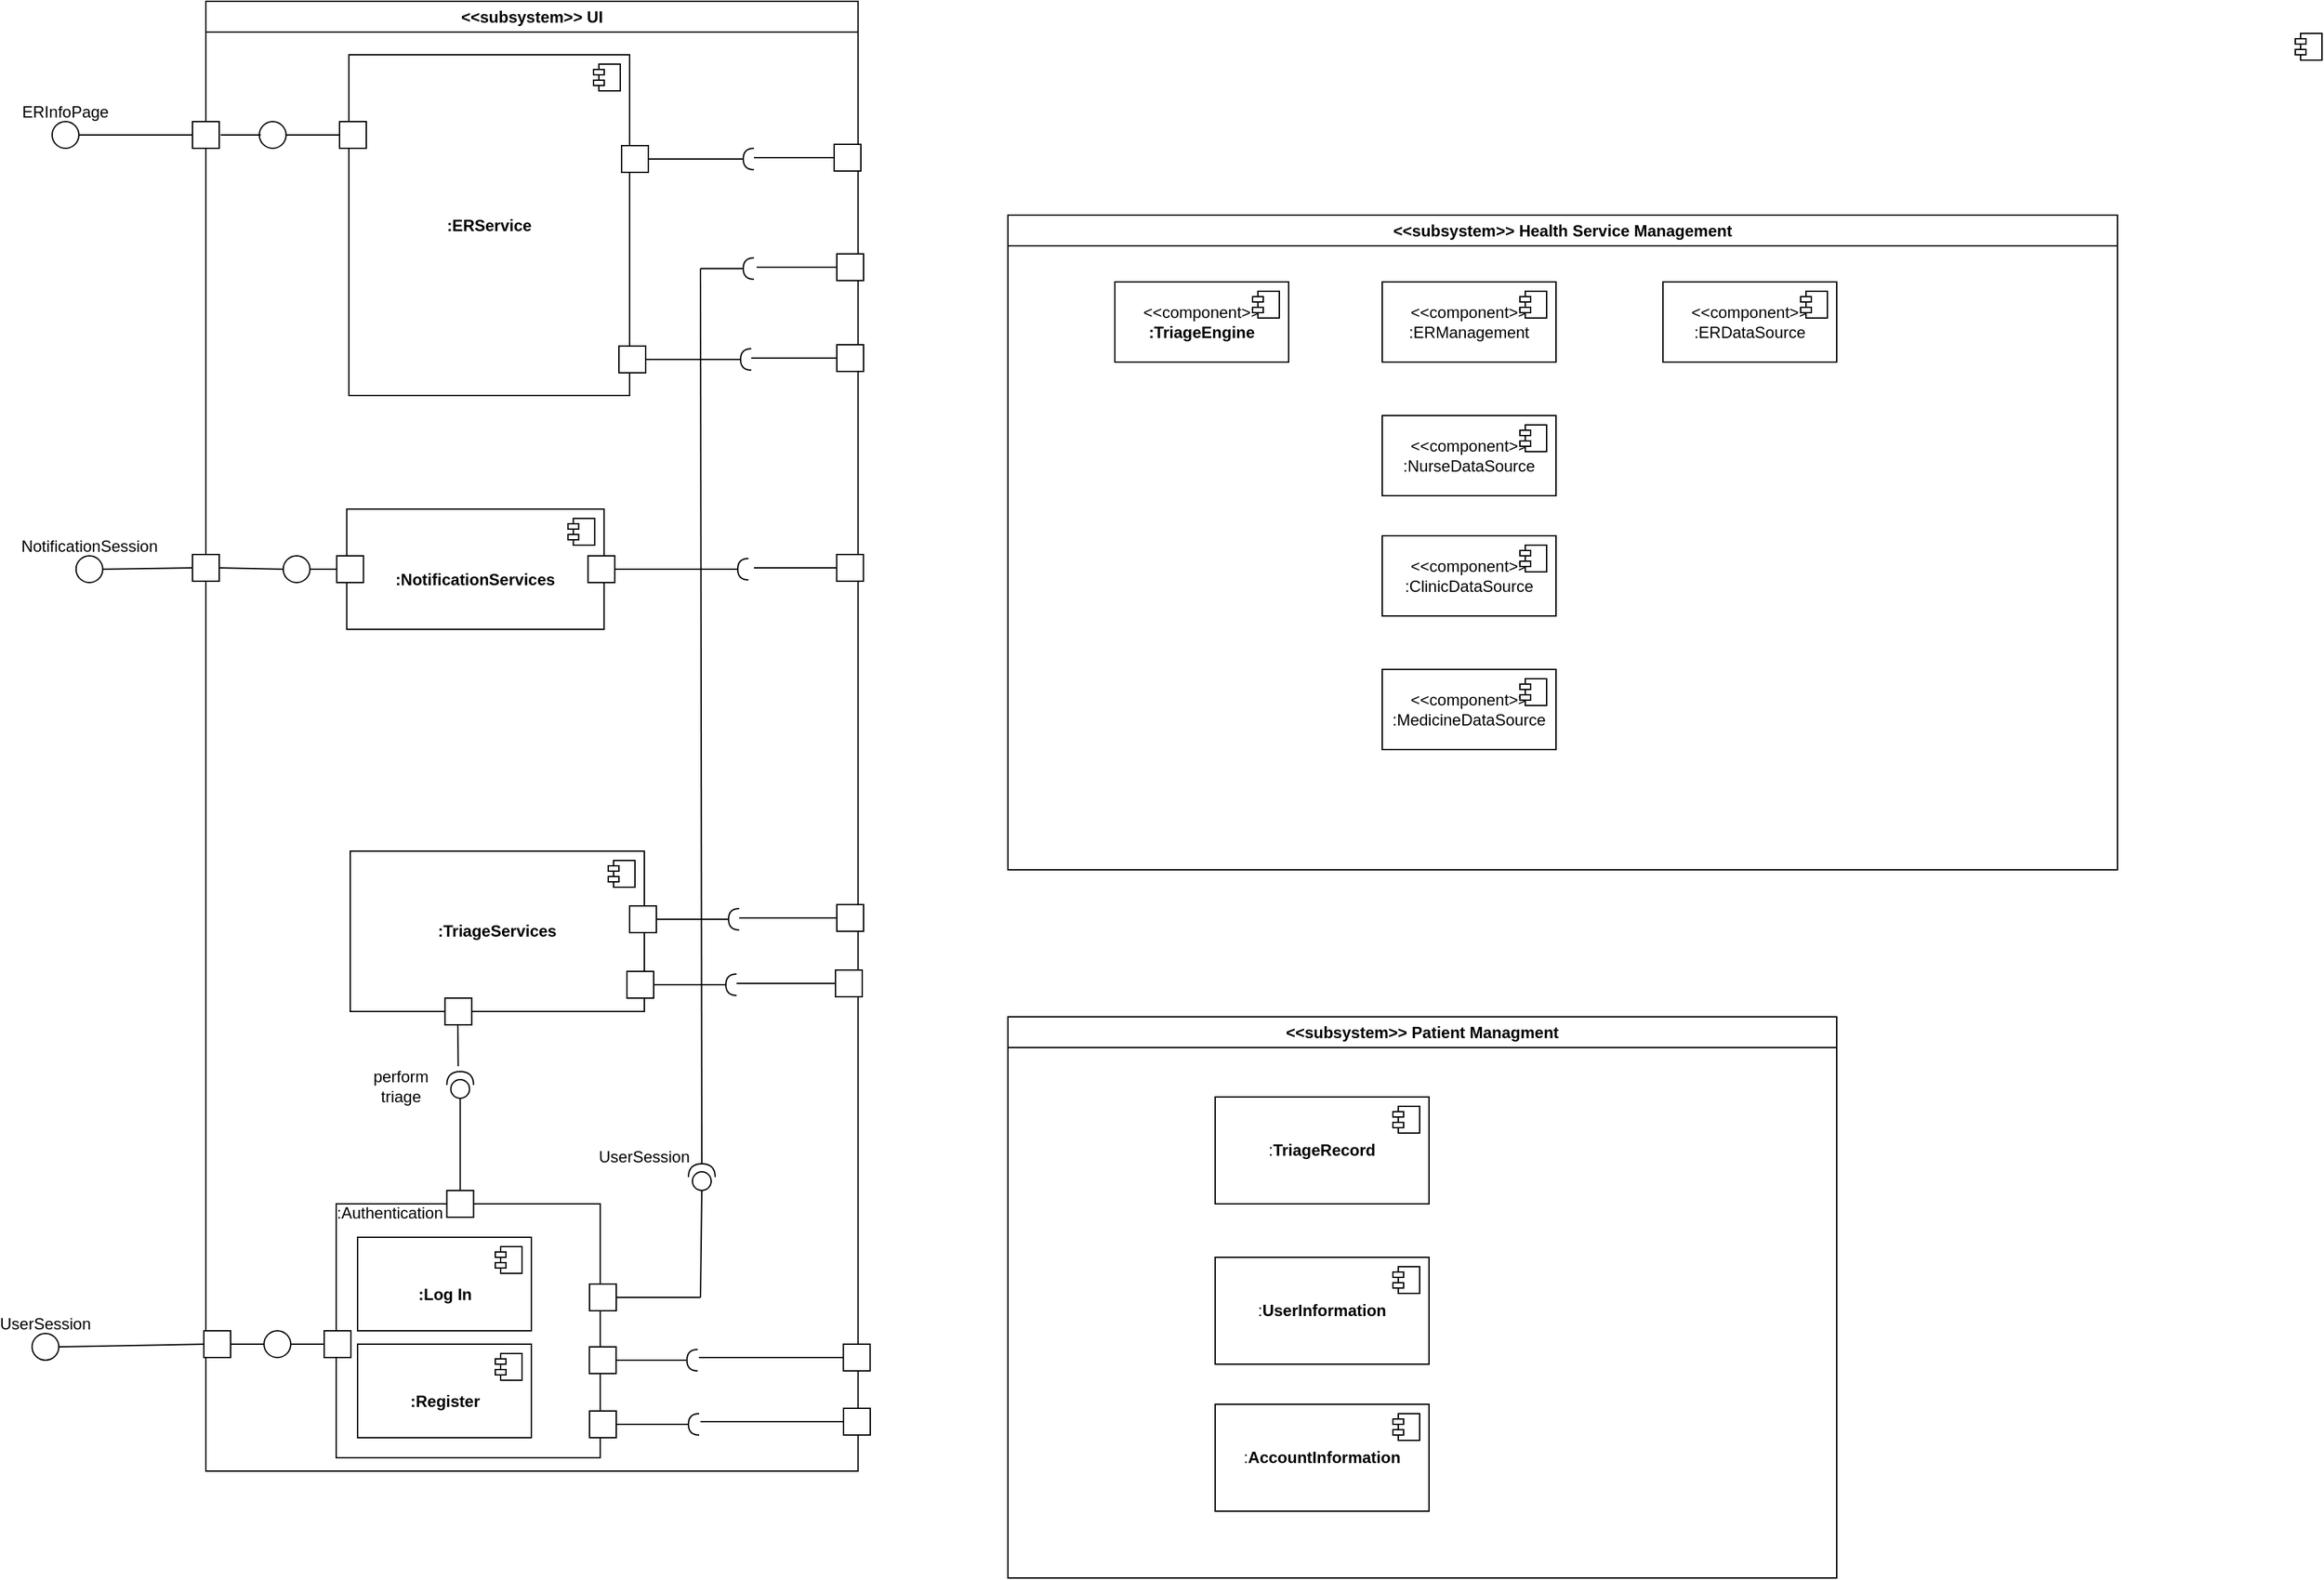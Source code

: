 <mxfile version="22.0.4" type="github">
  <diagram name="Page-1" id="Bvtf4x1M2FmmLPmgVMMP">
    <mxGraphModel dx="2165" dy="1712" grid="1" gridSize="10" guides="1" tooltips="1" connect="1" arrows="1" fold="1" page="1" pageScale="1" pageWidth="850" pageHeight="1100" math="0" shadow="0">
      <root>
        <mxCell id="0" />
        <mxCell id="1" parent="0" />
        <mxCell id="542AWMEH_CubDqkKcl6f-2" value="&amp;lt;&amp;lt;subsystem&amp;gt;&amp;gt; UI" style="swimlane;whiteSpace=wrap;html=1;" parent="1" vertex="1">
          <mxGeometry x="-330" y="-490" width="487.87" height="1100" as="geometry" />
        </mxCell>
        <mxCell id="542AWMEH_CubDqkKcl6f-84" value="&lt;b&gt;:ERService&lt;/b&gt;" style="html=1;dropTarget=0;whiteSpace=wrap;" parent="542AWMEH_CubDqkKcl6f-2" vertex="1">
          <mxGeometry x="107" y="40" width="210" height="255" as="geometry" />
        </mxCell>
        <mxCell id="542AWMEH_CubDqkKcl6f-85" value="" style="shape=module;jettyWidth=8;jettyHeight=4;" parent="542AWMEH_CubDqkKcl6f-84" vertex="1">
          <mxGeometry x="1" width="20" height="20" relative="1" as="geometry">
            <mxPoint x="-27" y="7" as="offset" />
          </mxGeometry>
        </mxCell>
        <mxCell id="542AWMEH_CubDqkKcl6f-46" value=":Authentication" style="verticalAlign=top;align=left;overflow=fill;fontSize=12;fontFamily=Helvetica;html=1;whiteSpace=wrap;" parent="542AWMEH_CubDqkKcl6f-2" vertex="1">
          <mxGeometry x="97.5" y="900" width="197.5" height="190" as="geometry" />
        </mxCell>
        <mxCell id="542AWMEH_CubDqkKcl6f-40" value="&lt;br&gt;&lt;b&gt;:Register&lt;/b&gt;" style="html=1;dropTarget=0;whiteSpace=wrap;" parent="542AWMEH_CubDqkKcl6f-2" vertex="1">
          <mxGeometry x="113.5" y="1005" width="130" height="70" as="geometry" />
        </mxCell>
        <mxCell id="542AWMEH_CubDqkKcl6f-41" value="" style="shape=module;jettyWidth=8;jettyHeight=4;" parent="542AWMEH_CubDqkKcl6f-40" vertex="1">
          <mxGeometry x="1" width="20" height="20" relative="1" as="geometry">
            <mxPoint x="-27" y="7" as="offset" />
          </mxGeometry>
        </mxCell>
        <mxCell id="542AWMEH_CubDqkKcl6f-44" value="&lt;br&gt;&lt;b&gt;:Log In&lt;/b&gt;" style="html=1;dropTarget=0;whiteSpace=wrap;" parent="542AWMEH_CubDqkKcl6f-2" vertex="1">
          <mxGeometry x="113.5" y="925" width="130" height="70" as="geometry" />
        </mxCell>
        <mxCell id="542AWMEH_CubDqkKcl6f-45" value="" style="shape=module;jettyWidth=8;jettyHeight=4;" parent="542AWMEH_CubDqkKcl6f-44" vertex="1">
          <mxGeometry x="1" width="20" height="20" relative="1" as="geometry">
            <mxPoint x="-27" y="7" as="offset" />
          </mxGeometry>
        </mxCell>
        <mxCell id="542AWMEH_CubDqkKcl6f-60" value="" style="ellipse;whiteSpace=wrap;html=1;align=center;aspect=fixed;fillColor=none;strokeColor=none;resizable=0;perimeter=centerPerimeter;rotatable=0;allowArrows=0;points=[];outlineConnect=1;" parent="542AWMEH_CubDqkKcl6f-2" vertex="1">
          <mxGeometry x="286" y="235" width="10" height="10" as="geometry" />
        </mxCell>
        <mxCell id="9iqkZBxL96Ik53JFEdWI-17" value="" style="whiteSpace=wrap;html=1;aspect=fixed;" parent="542AWMEH_CubDqkKcl6f-2" vertex="1">
          <mxGeometry x="-1.5" y="995" width="20" height="20" as="geometry" />
        </mxCell>
        <mxCell id="9iqkZBxL96Ik53JFEdWI-24" value="" style="whiteSpace=wrap;html=1;aspect=fixed;" parent="542AWMEH_CubDqkKcl6f-2" vertex="1">
          <mxGeometry x="-10" y="90" width="20" height="20" as="geometry" />
        </mxCell>
        <mxCell id="9iqkZBxL96Ik53JFEdWI-25" value="" style="ellipse;whiteSpace=wrap;html=1;aspect=fixed;" parent="542AWMEH_CubDqkKcl6f-2" vertex="1">
          <mxGeometry x="-115" y="90" width="20" height="20" as="geometry" />
        </mxCell>
        <mxCell id="9iqkZBxL96Ik53JFEdWI-26" value="ERInfoPage" style="text;html=1;strokeColor=none;fillColor=none;align=center;verticalAlign=middle;whiteSpace=wrap;rounded=0;" parent="542AWMEH_CubDqkKcl6f-2" vertex="1">
          <mxGeometry x="-135" y="68" width="60" height="30" as="geometry" />
        </mxCell>
        <mxCell id="9iqkZBxL96Ik53JFEdWI-27" value="" style="endArrow=none;html=1;rounded=0;exitX=1;exitY=0.5;exitDx=0;exitDy=0;entryX=0;entryY=0.5;entryDx=0;entryDy=0;" parent="542AWMEH_CubDqkKcl6f-2" source="9iqkZBxL96Ik53JFEdWI-25" target="9iqkZBxL96Ik53JFEdWI-24" edge="1">
          <mxGeometry width="50" height="50" relative="1" as="geometry">
            <mxPoint x="310" y="43" as="sourcePoint" />
            <mxPoint x="360" y="-7" as="targetPoint" />
          </mxGeometry>
        </mxCell>
        <mxCell id="9iqkZBxL96Ik53JFEdWI-37" value="" style="whiteSpace=wrap;html=1;aspect=fixed;" parent="542AWMEH_CubDqkKcl6f-2" vertex="1">
          <mxGeometry x="100" y="90" width="20" height="20" as="geometry" />
        </mxCell>
        <mxCell id="9iqkZBxL96Ik53JFEdWI-47" value="" style="whiteSpace=wrap;html=1;aspect=fixed;" parent="542AWMEH_CubDqkKcl6f-2" vertex="1">
          <mxGeometry x="88.5" y="995" width="20" height="20" as="geometry" />
        </mxCell>
        <mxCell id="9iqkZBxL96Ik53JFEdWI-48" value="" style="endArrow=none;html=1;rounded=0;entryX=1;entryY=0.5;entryDx=0;entryDy=0;exitX=1;exitY=0.5;exitDx=0;exitDy=0;" parent="542AWMEH_CubDqkKcl6f-2" source="9iqkZBxL96Ik53JFEdWI-17" target="9iqkZBxL96Ik53JFEdWI-49" edge="1">
          <mxGeometry width="50" height="50" relative="1" as="geometry">
            <mxPoint x="28.5" y="1005" as="sourcePoint" />
            <mxPoint x="-1.5" y="1005" as="targetPoint" />
          </mxGeometry>
        </mxCell>
        <mxCell id="9iqkZBxL96Ik53JFEdWI-49" value="" style="ellipse;whiteSpace=wrap;html=1;aspect=fixed;direction=east;" parent="542AWMEH_CubDqkKcl6f-2" vertex="1">
          <mxGeometry x="43.5" y="995" width="20" height="20" as="geometry" />
        </mxCell>
        <mxCell id="9iqkZBxL96Ik53JFEdWI-50" value="" style="endArrow=none;html=1;rounded=0;entryX=1;entryY=0.5;entryDx=0;entryDy=0;exitX=0;exitY=0.5;exitDx=0;exitDy=0;" parent="542AWMEH_CubDqkKcl6f-2" source="9iqkZBxL96Ik53JFEdWI-47" target="9iqkZBxL96Ik53JFEdWI-49" edge="1">
          <mxGeometry width="50" height="50" relative="1" as="geometry">
            <mxPoint x="238.5" y="1235" as="sourcePoint" />
            <mxPoint x="288.5" y="1185" as="targetPoint" />
          </mxGeometry>
        </mxCell>
        <mxCell id="542AWMEH_CubDqkKcl6f-82" value="&lt;b&gt;:TriageServices&lt;br&gt;&lt;/b&gt;" style="html=1;dropTarget=0;whiteSpace=wrap;" parent="542AWMEH_CubDqkKcl6f-2" vertex="1">
          <mxGeometry x="108" y="636" width="220" height="120" as="geometry" />
        </mxCell>
        <mxCell id="542AWMEH_CubDqkKcl6f-83" value="" style="shape=module;jettyWidth=8;jettyHeight=4;" parent="542AWMEH_CubDqkKcl6f-82" vertex="1">
          <mxGeometry x="1" width="20" height="20" relative="1" as="geometry">
            <mxPoint x="-27" y="7" as="offset" />
          </mxGeometry>
        </mxCell>
        <mxCell id="9iqkZBxL96Ik53JFEdWI-62" value="" style="shape=providedRequiredInterface;html=1;verticalLabelPosition=bottom;sketch=0;rotation=-90;" parent="542AWMEH_CubDqkKcl6f-2" vertex="1">
          <mxGeometry x="180.25" y="801" width="20" height="20" as="geometry" />
        </mxCell>
        <mxCell id="9iqkZBxL96Ik53JFEdWI-67" value="perform triage" style="text;html=1;strokeColor=none;fillColor=none;align=center;verticalAlign=middle;whiteSpace=wrap;rounded=0;" parent="542AWMEH_CubDqkKcl6f-2" vertex="1">
          <mxGeometry x="116" y="797" width="60" height="30" as="geometry" />
        </mxCell>
        <mxCell id="9iqkZBxL96Ik53JFEdWI-76" value="" style="whiteSpace=wrap;html=1;aspect=fixed;" parent="542AWMEH_CubDqkKcl6f-2" vertex="1">
          <mxGeometry x="178.87" y="746" width="20" height="20" as="geometry" />
        </mxCell>
        <mxCell id="9iqkZBxL96Ik53JFEdWI-110" value="" style="rounded=0;orthogonalLoop=1;jettySize=auto;html=1;endArrow=halfCircle;endFill=0;endSize=6;strokeWidth=1;sketch=0;fontSize=12;curved=1;exitX=1;exitY=0.5;exitDx=0;exitDy=0;" parent="542AWMEH_CubDqkKcl6f-2" source="9iqkZBxL96Ik53JFEdWI-111" edge="1">
          <mxGeometry relative="1" as="geometry">
            <mxPoint x="357" y="736.46" as="sourcePoint" />
            <mxPoint x="397" y="736" as="targetPoint" />
          </mxGeometry>
        </mxCell>
        <mxCell id="9iqkZBxL96Ik53JFEdWI-111" value="" style="whiteSpace=wrap;html=1;aspect=fixed;" parent="542AWMEH_CubDqkKcl6f-2" vertex="1">
          <mxGeometry x="315" y="726" width="20" height="20" as="geometry" />
        </mxCell>
        <mxCell id="9iqkZBxL96Ik53JFEdWI-112" value="" style="whiteSpace=wrap;html=1;aspect=fixed;" parent="542AWMEH_CubDqkKcl6f-2" vertex="1">
          <mxGeometry x="471" y="725" width="20" height="20" as="geometry" />
        </mxCell>
        <mxCell id="9iqkZBxL96Ik53JFEdWI-113" value="" style="endArrow=none;html=1;rounded=0;entryX=0;entryY=0.5;entryDx=0;entryDy=0;" parent="542AWMEH_CubDqkKcl6f-2" target="9iqkZBxL96Ik53JFEdWI-112" edge="1">
          <mxGeometry width="50" height="50" relative="1" as="geometry">
            <mxPoint x="397" y="735" as="sourcePoint" />
            <mxPoint x="517" y="643" as="targetPoint" />
          </mxGeometry>
        </mxCell>
        <mxCell id="9iqkZBxL96Ik53JFEdWI-114" value="" style="rounded=0;orthogonalLoop=1;jettySize=auto;html=1;endArrow=halfCircle;endFill=0;endSize=6;strokeWidth=1;sketch=0;fontSize=12;curved=1;exitX=1;exitY=0.5;exitDx=0;exitDy=0;" parent="542AWMEH_CubDqkKcl6f-2" source="9iqkZBxL96Ik53JFEdWI-115" edge="1">
          <mxGeometry relative="1" as="geometry">
            <mxPoint x="359" y="687.46" as="sourcePoint" />
            <mxPoint x="399" y="687" as="targetPoint" />
          </mxGeometry>
        </mxCell>
        <mxCell id="9iqkZBxL96Ik53JFEdWI-115" value="" style="whiteSpace=wrap;html=1;aspect=fixed;" parent="542AWMEH_CubDqkKcl6f-2" vertex="1">
          <mxGeometry x="317" y="677" width="20" height="20" as="geometry" />
        </mxCell>
        <mxCell id="9iqkZBxL96Ik53JFEdWI-116" value="" style="whiteSpace=wrap;html=1;aspect=fixed;" parent="542AWMEH_CubDqkKcl6f-2" vertex="1">
          <mxGeometry x="472" y="676" width="20" height="20" as="geometry" />
        </mxCell>
        <mxCell id="9iqkZBxL96Ik53JFEdWI-117" value="" style="endArrow=none;html=1;rounded=0;entryX=0;entryY=0.5;entryDx=0;entryDy=0;" parent="542AWMEH_CubDqkKcl6f-2" target="9iqkZBxL96Ik53JFEdWI-116" edge="1">
          <mxGeometry width="50" height="50" relative="1" as="geometry">
            <mxPoint x="399" y="686" as="sourcePoint" />
            <mxPoint x="519" y="594" as="targetPoint" />
          </mxGeometry>
        </mxCell>
        <mxCell id="9iqkZBxL96Ik53JFEdWI-118" value="" style="rounded=0;orthogonalLoop=1;jettySize=auto;html=1;endArrow=halfCircle;endFill=0;endSize=6;strokeWidth=1;sketch=0;fontSize=12;curved=1;exitX=1;exitY=0.5;exitDx=0;exitDy=0;" parent="542AWMEH_CubDqkKcl6f-2" source="9iqkZBxL96Ik53JFEdWI-119" edge="1">
          <mxGeometry relative="1" as="geometry">
            <mxPoint x="368" y="268.46" as="sourcePoint" />
            <mxPoint x="408" y="268" as="targetPoint" />
          </mxGeometry>
        </mxCell>
        <mxCell id="9iqkZBxL96Ik53JFEdWI-119" value="" style="whiteSpace=wrap;html=1;aspect=fixed;" parent="542AWMEH_CubDqkKcl6f-2" vertex="1">
          <mxGeometry x="309" y="258" width="20" height="20" as="geometry" />
        </mxCell>
        <mxCell id="9iqkZBxL96Ik53JFEdWI-120" value="" style="whiteSpace=wrap;html=1;aspect=fixed;" parent="542AWMEH_CubDqkKcl6f-2" vertex="1">
          <mxGeometry x="472" y="257" width="20" height="20" as="geometry" />
        </mxCell>
        <mxCell id="9iqkZBxL96Ik53JFEdWI-121" value="" style="endArrow=none;html=1;rounded=0;entryX=0;entryY=0.5;entryDx=0;entryDy=0;" parent="542AWMEH_CubDqkKcl6f-2" target="9iqkZBxL96Ik53JFEdWI-120" edge="1">
          <mxGeometry width="50" height="50" relative="1" as="geometry">
            <mxPoint x="408" y="267" as="sourcePoint" />
            <mxPoint x="528" y="175" as="targetPoint" />
          </mxGeometry>
        </mxCell>
        <mxCell id="542AWMEH_CubDqkKcl6f-38" value="&lt;br&gt;&lt;b&gt;:NotificationServices&lt;br&gt;&lt;/b&gt;" style="html=1;dropTarget=0;whiteSpace=wrap;" parent="542AWMEH_CubDqkKcl6f-2" vertex="1">
          <mxGeometry x="105.37" y="380" width="192.5" height="90" as="geometry" />
        </mxCell>
        <mxCell id="542AWMEH_CubDqkKcl6f-39" value="" style="shape=module;jettyWidth=8;jettyHeight=4;" parent="542AWMEH_CubDqkKcl6f-38" vertex="1">
          <mxGeometry x="1" width="20" height="20" relative="1" as="geometry">
            <mxPoint x="-27" y="7" as="offset" />
          </mxGeometry>
        </mxCell>
        <mxCell id="9iqkZBxL96Ik53JFEdWI-20" value="" style="whiteSpace=wrap;html=1;aspect=fixed;" parent="542AWMEH_CubDqkKcl6f-2" vertex="1">
          <mxGeometry x="-10.0" y="414" width="20" height="20" as="geometry" />
        </mxCell>
        <mxCell id="9iqkZBxL96Ik53JFEdWI-21" value="" style="ellipse;whiteSpace=wrap;html=1;aspect=fixed;" parent="542AWMEH_CubDqkKcl6f-2" vertex="1">
          <mxGeometry x="-97.13" y="415" width="20" height="20" as="geometry" />
        </mxCell>
        <mxCell id="9iqkZBxL96Ik53JFEdWI-22" value="NotificationSession" style="text;html=1;strokeColor=none;fillColor=none;align=center;verticalAlign=middle;whiteSpace=wrap;rounded=0;" parent="542AWMEH_CubDqkKcl6f-2" vertex="1">
          <mxGeometry x="-117.13" y="393" width="60" height="30" as="geometry" />
        </mxCell>
        <mxCell id="9iqkZBxL96Ik53JFEdWI-23" value="" style="endArrow=none;html=1;rounded=0;exitX=1;exitY=0.5;exitDx=0;exitDy=0;entryX=0;entryY=0.5;entryDx=0;entryDy=0;" parent="542AWMEH_CubDqkKcl6f-2" source="9iqkZBxL96Ik53JFEdWI-21" target="9iqkZBxL96Ik53JFEdWI-20" edge="1">
          <mxGeometry width="50" height="50" relative="1" as="geometry">
            <mxPoint x="327.87" y="368" as="sourcePoint" />
            <mxPoint x="377.87" y="318" as="targetPoint" />
          </mxGeometry>
        </mxCell>
        <mxCell id="9iqkZBxL96Ik53JFEdWI-43" value="" style="whiteSpace=wrap;html=1;aspect=fixed;" parent="542AWMEH_CubDqkKcl6f-2" vertex="1">
          <mxGeometry x="97.87" y="415" width="20" height="20" as="geometry" />
        </mxCell>
        <mxCell id="9iqkZBxL96Ik53JFEdWI-44" value="" style="endArrow=none;html=1;rounded=0;entryX=1;entryY=0.5;entryDx=0;entryDy=0;" parent="542AWMEH_CubDqkKcl6f-2" target="9iqkZBxL96Ik53JFEdWI-45" edge="1">
          <mxGeometry width="50" height="50" relative="1" as="geometry">
            <mxPoint x="57.87" y="425" as="sourcePoint" />
            <mxPoint x="27.87" y="425" as="targetPoint" />
          </mxGeometry>
        </mxCell>
        <mxCell id="9iqkZBxL96Ik53JFEdWI-45" value="" style="ellipse;whiteSpace=wrap;html=1;aspect=fixed;direction=east;" parent="542AWMEH_CubDqkKcl6f-2" vertex="1">
          <mxGeometry x="57.87" y="415" width="20" height="20" as="geometry" />
        </mxCell>
        <mxCell id="9iqkZBxL96Ik53JFEdWI-46" value="" style="endArrow=none;html=1;rounded=0;entryX=1;entryY=0.5;entryDx=0;entryDy=0;exitX=0;exitY=0.5;exitDx=0;exitDy=0;" parent="542AWMEH_CubDqkKcl6f-2" source="9iqkZBxL96Ik53JFEdWI-43" target="9iqkZBxL96Ik53JFEdWI-45" edge="1">
          <mxGeometry width="50" height="50" relative="1" as="geometry">
            <mxPoint x="267.87" y="655" as="sourcePoint" />
            <mxPoint x="317.87" y="605" as="targetPoint" />
          </mxGeometry>
        </mxCell>
        <mxCell id="9iqkZBxL96Ik53JFEdWI-52" value="" style="endArrow=none;html=1;rounded=0;entryX=0;entryY=0.5;entryDx=0;entryDy=0;exitX=1;exitY=0.5;exitDx=0;exitDy=0;" parent="542AWMEH_CubDqkKcl6f-2" source="9iqkZBxL96Ik53JFEdWI-20" target="9iqkZBxL96Ik53JFEdWI-45" edge="1">
          <mxGeometry width="50" height="50" relative="1" as="geometry">
            <mxPoint x="267.87" y="539" as="sourcePoint" />
            <mxPoint x="317.87" y="489" as="targetPoint" />
          </mxGeometry>
        </mxCell>
        <mxCell id="9iqkZBxL96Ik53JFEdWI-102" value="" style="rounded=0;orthogonalLoop=1;jettySize=auto;html=1;endArrow=halfCircle;endFill=0;endSize=6;strokeWidth=1;sketch=0;fontSize=12;curved=1;exitX=1;exitY=0.5;exitDx=0;exitDy=0;" parent="542AWMEH_CubDqkKcl6f-2" source="542AWMEH_CubDqkKcl6f-38" edge="1">
          <mxGeometry relative="1" as="geometry">
            <mxPoint x="323.87" y="425" as="sourcePoint" />
            <mxPoint x="405.87" y="425" as="targetPoint" />
          </mxGeometry>
        </mxCell>
        <mxCell id="9iqkZBxL96Ik53JFEdWI-103" value="" style="whiteSpace=wrap;html=1;aspect=fixed;" parent="542AWMEH_CubDqkKcl6f-2" vertex="1">
          <mxGeometry x="285.87" y="415" width="20" height="20" as="geometry" />
        </mxCell>
        <mxCell id="9iqkZBxL96Ik53JFEdWI-104" value="" style="whiteSpace=wrap;html=1;aspect=fixed;" parent="542AWMEH_CubDqkKcl6f-2" vertex="1">
          <mxGeometry x="471.87" y="414" width="20" height="20" as="geometry" />
        </mxCell>
        <mxCell id="9iqkZBxL96Ik53JFEdWI-105" value="" style="endArrow=none;html=1;rounded=0;entryX=0;entryY=0.5;entryDx=0;entryDy=0;" parent="542AWMEH_CubDqkKcl6f-2" target="9iqkZBxL96Ik53JFEdWI-104" edge="1">
          <mxGeometry width="50" height="50" relative="1" as="geometry">
            <mxPoint x="410" y="424" as="sourcePoint" />
            <mxPoint x="507.87" y="332" as="targetPoint" />
          </mxGeometry>
        </mxCell>
        <mxCell id="9iqkZBxL96Ik53JFEdWI-126" value="" style="endArrow=none;html=1;rounded=0;entryX=1;entryY=0.5;entryDx=0;entryDy=0;entryPerimeter=0;" parent="542AWMEH_CubDqkKcl6f-2" edge="1">
          <mxGeometry width="50" height="50" relative="1" as="geometry">
            <mxPoint x="188.5" y="766" as="sourcePoint" />
            <mxPoint x="188.75" y="797" as="targetPoint" />
          </mxGeometry>
        </mxCell>
        <mxCell id="9iqkZBxL96Ik53JFEdWI-89" value="" style="rounded=0;orthogonalLoop=1;jettySize=auto;html=1;endArrow=halfCircle;endFill=0;endSize=6;strokeWidth=1;sketch=0;fontSize=12;curved=1;exitX=1;exitY=0.5;exitDx=0;exitDy=0;" parent="542AWMEH_CubDqkKcl6f-2" source="9iqkZBxL96Ik53JFEdWI-68" edge="1">
          <mxGeometry relative="1" as="geometry">
            <mxPoint x="329" y="766.46" as="sourcePoint" />
            <mxPoint x="369" y="1065" as="targetPoint" />
          </mxGeometry>
        </mxCell>
        <mxCell id="9iqkZBxL96Ik53JFEdWI-68" value="" style="whiteSpace=wrap;html=1;aspect=fixed;" parent="542AWMEH_CubDqkKcl6f-2" vertex="1">
          <mxGeometry x="287" y="1055" width="20" height="20" as="geometry" />
        </mxCell>
        <mxCell id="9iqkZBxL96Ik53JFEdWI-91" value="" style="whiteSpace=wrap;html=1;aspect=fixed;" parent="542AWMEH_CubDqkKcl6f-2" vertex="1">
          <mxGeometry x="477" y="1053" width="20" height="20" as="geometry" />
        </mxCell>
        <mxCell id="9iqkZBxL96Ik53JFEdWI-92" value="" style="endArrow=none;html=1;rounded=0;entryX=0;entryY=0.5;entryDx=0;entryDy=0;" parent="542AWMEH_CubDqkKcl6f-2" target="9iqkZBxL96Ik53JFEdWI-91" edge="1">
          <mxGeometry width="50" height="50" relative="1" as="geometry">
            <mxPoint x="370" y="1063" as="sourcePoint" />
            <mxPoint x="490" y="971" as="targetPoint" />
          </mxGeometry>
        </mxCell>
        <mxCell id="9iqkZBxL96Ik53JFEdWI-151" value="UserSession" style="text;html=1;strokeColor=none;fillColor=none;align=center;verticalAlign=middle;whiteSpace=wrap;rounded=0;" parent="542AWMEH_CubDqkKcl6f-2" vertex="1">
          <mxGeometry x="297.87" y="850" width="60" height="30" as="geometry" />
        </mxCell>
        <mxCell id="q_PhA975_383A7-CUNig-1" value="" style="rounded=0;orthogonalLoop=1;jettySize=auto;html=1;endArrow=halfCircle;endFill=0;endSize=6;strokeWidth=1;sketch=0;fontSize=12;curved=1;exitX=1;exitY=0.5;exitDx=0;exitDy=0;" parent="542AWMEH_CubDqkKcl6f-2" source="q_PhA975_383A7-CUNig-2" edge="1">
          <mxGeometry relative="1" as="geometry">
            <mxPoint x="327.87" y="718.46" as="sourcePoint" />
            <mxPoint x="367.87" y="1017" as="targetPoint" />
          </mxGeometry>
        </mxCell>
        <mxCell id="q_PhA975_383A7-CUNig-2" value="" style="whiteSpace=wrap;html=1;aspect=fixed;" parent="542AWMEH_CubDqkKcl6f-2" vertex="1">
          <mxGeometry x="286.87" y="1007" width="20" height="20" as="geometry" />
        </mxCell>
        <mxCell id="q_PhA975_383A7-CUNig-3" value="" style="whiteSpace=wrap;html=1;aspect=fixed;" parent="542AWMEH_CubDqkKcl6f-2" vertex="1">
          <mxGeometry x="476.87" y="1005" width="20" height="20" as="geometry" />
        </mxCell>
        <mxCell id="q_PhA975_383A7-CUNig-4" value="" style="endArrow=none;html=1;rounded=0;entryX=0;entryY=0.5;entryDx=0;entryDy=0;" parent="542AWMEH_CubDqkKcl6f-2" target="q_PhA975_383A7-CUNig-3" edge="1">
          <mxGeometry width="50" height="50" relative="1" as="geometry">
            <mxPoint x="368.87" y="1015" as="sourcePoint" />
            <mxPoint x="488.87" y="923" as="targetPoint" />
          </mxGeometry>
        </mxCell>
        <mxCell id="542AWMEH_CubDqkKcl6f-1" value="&amp;lt;&amp;lt;subsystem&amp;gt;&amp;gt; Health Service Management" style="swimlane;whiteSpace=wrap;html=1;" parent="1" vertex="1">
          <mxGeometry x="270" y="-330" width="830" height="490" as="geometry" />
        </mxCell>
        <mxCell id="542AWMEH_CubDqkKcl6f-69" value="&amp;lt;&amp;lt;component&amp;gt;&amp;gt;&lt;br&gt;&lt;b&gt;:TriageEngine&lt;br&gt;&lt;/b&gt;" style="html=1;dropTarget=0;whiteSpace=wrap;" parent="542AWMEH_CubDqkKcl6f-1" vertex="1">
          <mxGeometry x="80" y="50" width="130" height="60" as="geometry" />
        </mxCell>
        <mxCell id="542AWMEH_CubDqkKcl6f-70" value="" style="shape=module;jettyWidth=8;jettyHeight=4;" parent="542AWMEH_CubDqkKcl6f-69" vertex="1">
          <mxGeometry x="1" width="20" height="20" relative="1" as="geometry">
            <mxPoint x="-27" y="7" as="offset" />
          </mxGeometry>
        </mxCell>
        <mxCell id="542AWMEH_CubDqkKcl6f-74" value="&lt;div&gt;&amp;lt;&amp;lt;component&amp;gt;&amp;gt;&lt;/div&gt;&lt;div&gt;:ERManagement&lt;br&gt;&lt;/div&gt;" style="html=1;dropTarget=0;whiteSpace=wrap;" parent="542AWMEH_CubDqkKcl6f-1" vertex="1">
          <mxGeometry x="280" y="50" width="130" height="60" as="geometry" />
        </mxCell>
        <mxCell id="542AWMEH_CubDqkKcl6f-75" value="" style="shape=module;jettyWidth=8;jettyHeight=4;" parent="542AWMEH_CubDqkKcl6f-74" vertex="1">
          <mxGeometry x="1" width="20" height="20" relative="1" as="geometry">
            <mxPoint x="-27" y="7" as="offset" />
          </mxGeometry>
        </mxCell>
        <mxCell id="542AWMEH_CubDqkKcl6f-80" value="&lt;div&gt;&amp;lt;&amp;lt;component&amp;gt;&amp;gt;&lt;/div&gt;&lt;div&gt;:ClinicDataSource&lt;/div&gt;" style="html=1;dropTarget=0;whiteSpace=wrap;" parent="542AWMEH_CubDqkKcl6f-1" vertex="1">
          <mxGeometry x="280" y="240" width="130" height="60" as="geometry" />
        </mxCell>
        <mxCell id="542AWMEH_CubDqkKcl6f-81" value="" style="shape=module;jettyWidth=8;jettyHeight=4;" parent="542AWMEH_CubDqkKcl6f-80" vertex="1">
          <mxGeometry x="1" width="20" height="20" relative="1" as="geometry">
            <mxPoint x="-27" y="7" as="offset" />
          </mxGeometry>
        </mxCell>
        <mxCell id="9iqkZBxL96Ik53JFEdWI-1" value="&lt;div&gt;&amp;lt;&amp;lt;component&amp;gt;&amp;gt;&lt;/div&gt;&lt;div&gt;:MedicineDataSource&lt;br&gt;&lt;/div&gt;" style="html=1;dropTarget=0;whiteSpace=wrap;" parent="542AWMEH_CubDqkKcl6f-1" vertex="1">
          <mxGeometry x="280" y="340" width="130" height="60" as="geometry" />
        </mxCell>
        <mxCell id="9iqkZBxL96Ik53JFEdWI-2" value="" style="shape=module;jettyWidth=8;jettyHeight=4;" parent="9iqkZBxL96Ik53JFEdWI-1" vertex="1">
          <mxGeometry x="1" width="20" height="20" relative="1" as="geometry">
            <mxPoint x="-27" y="7" as="offset" />
          </mxGeometry>
        </mxCell>
        <mxCell id="9iqkZBxL96Ik53JFEdWI-5" value="&lt;div&gt;&amp;lt;&amp;lt;component&amp;gt;&amp;gt; &lt;br&gt;&lt;/div&gt;&lt;div&gt;:ERDataSource&lt;/div&gt;" style="html=1;dropTarget=0;whiteSpace=wrap;" parent="542AWMEH_CubDqkKcl6f-1" vertex="1">
          <mxGeometry x="490" y="50" width="130" height="60" as="geometry" />
        </mxCell>
        <mxCell id="9iqkZBxL96Ik53JFEdWI-6" value="" style="shape=module;jettyWidth=8;jettyHeight=4;" parent="9iqkZBxL96Ik53JFEdWI-5" vertex="1">
          <mxGeometry x="1" width="20" height="20" relative="1" as="geometry">
            <mxPoint x="-27" y="7" as="offset" />
          </mxGeometry>
        </mxCell>
        <mxCell id="542AWMEH_CubDqkKcl6f-77" value="" style="shape=module;jettyWidth=8;jettyHeight=4;" parent="542AWMEH_CubDqkKcl6f-1" vertex="1">
          <mxGeometry x="1" width="20" height="20" relative="1" as="geometry">
            <mxPoint x="133" y="-136" as="offset" />
          </mxGeometry>
        </mxCell>
        <mxCell id="9iqkZBxL96Ik53JFEdWI-7" value="&lt;div&gt;&amp;lt;&amp;lt;component&amp;gt;&amp;gt; &lt;br&gt;&lt;/div&gt;&lt;div&gt;:NurseDataSource&lt;/div&gt;" style="html=1;dropTarget=0;whiteSpace=wrap;" parent="542AWMEH_CubDqkKcl6f-1" vertex="1">
          <mxGeometry x="280" y="150" width="130" height="60" as="geometry" />
        </mxCell>
        <mxCell id="9iqkZBxL96Ik53JFEdWI-8" value="" style="shape=module;jettyWidth=8;jettyHeight=4;" parent="9iqkZBxL96Ik53JFEdWI-7" vertex="1">
          <mxGeometry x="1" width="20" height="20" relative="1" as="geometry">
            <mxPoint x="-27" y="7" as="offset" />
          </mxGeometry>
        </mxCell>
        <mxCell id="542AWMEH_CubDqkKcl6f-3" value="&amp;lt;&amp;lt;subsystem&amp;gt;&amp;gt; Patient Managment" style="swimlane;whiteSpace=wrap;html=1;" parent="1" vertex="1">
          <mxGeometry x="270" y="270" width="620" height="420" as="geometry" />
        </mxCell>
        <mxCell id="542AWMEH_CubDqkKcl6f-63" value=":&lt;b&gt;UserInformation&lt;/b&gt;" style="html=1;dropTarget=0;whiteSpace=wrap;" parent="542AWMEH_CubDqkKcl6f-3" vertex="1">
          <mxGeometry x="155" y="180" width="160" height="80" as="geometry" />
        </mxCell>
        <mxCell id="542AWMEH_CubDqkKcl6f-64" value="" style="shape=module;jettyWidth=8;jettyHeight=4;" parent="542AWMEH_CubDqkKcl6f-63" vertex="1">
          <mxGeometry x="1" width="20" height="20" relative="1" as="geometry">
            <mxPoint x="-27" y="7" as="offset" />
          </mxGeometry>
        </mxCell>
        <mxCell id="542AWMEH_CubDqkKcl6f-65" value=":&lt;b&gt;AccountInformation&lt;/b&gt;" style="html=1;dropTarget=0;whiteSpace=wrap;" parent="542AWMEH_CubDqkKcl6f-3" vertex="1">
          <mxGeometry x="155" y="290" width="160" height="80" as="geometry" />
        </mxCell>
        <mxCell id="542AWMEH_CubDqkKcl6f-66" value="" style="shape=module;jettyWidth=8;jettyHeight=4;" parent="542AWMEH_CubDqkKcl6f-65" vertex="1">
          <mxGeometry x="1" width="20" height="20" relative="1" as="geometry">
            <mxPoint x="-27" y="7" as="offset" />
          </mxGeometry>
        </mxCell>
        <mxCell id="542AWMEH_CubDqkKcl6f-78" value=":&lt;b&gt;TriageRecord&lt;/b&gt;" style="html=1;dropTarget=0;whiteSpace=wrap;" parent="542AWMEH_CubDqkKcl6f-3" vertex="1">
          <mxGeometry x="155" y="60" width="160" height="80" as="geometry" />
        </mxCell>
        <mxCell id="542AWMEH_CubDqkKcl6f-79" value="" style="shape=module;jettyWidth=8;jettyHeight=4;" parent="542AWMEH_CubDqkKcl6f-78" vertex="1">
          <mxGeometry x="1" width="20" height="20" relative="1" as="geometry">
            <mxPoint x="-27" y="7" as="offset" />
          </mxGeometry>
        </mxCell>
        <mxCell id="542AWMEH_CubDqkKcl6f-7" value="" style="ellipse;whiteSpace=wrap;html=1;align=center;aspect=fixed;fillColor=none;strokeColor=none;resizable=0;perimeter=centerPerimeter;rotatable=0;allowArrows=0;points=[];outlineConnect=1;" parent="1" vertex="1">
          <mxGeometry x="149.5" y="290" width="10" height="10" as="geometry" />
        </mxCell>
        <mxCell id="542AWMEH_CubDqkKcl6f-31" value="" style="ellipse;whiteSpace=wrap;html=1;align=center;aspect=fixed;fillColor=none;strokeColor=none;resizable=0;perimeter=centerPerimeter;rotatable=0;allowArrows=0;points=[];outlineConnect=1;" parent="1" vertex="1">
          <mxGeometry x="230" y="130" width="10" height="10" as="geometry" />
        </mxCell>
        <mxCell id="542AWMEH_CubDqkKcl6f-37" value="" style="ellipse;whiteSpace=wrap;html=1;align=center;aspect=fixed;fillColor=none;strokeColor=none;resizable=0;perimeter=centerPerimeter;rotatable=0;allowArrows=0;points=[];outlineConnect=1;" parent="1" vertex="1">
          <mxGeometry x="230" y="110" width="10" height="10" as="geometry" />
        </mxCell>
        <mxCell id="542AWMEH_CubDqkKcl6f-53" value="" style="ellipse;whiteSpace=wrap;html=1;align=center;aspect=fixed;fillColor=none;strokeColor=none;resizable=0;perimeter=centerPerimeter;rotatable=0;allowArrows=0;points=[];outlineConnect=1;" parent="1" vertex="1">
          <mxGeometry x="135.5" y="226" width="10" height="10" as="geometry" />
        </mxCell>
        <mxCell id="542AWMEH_CubDqkKcl6f-57" value="" style="ellipse;whiteSpace=wrap;html=1;align=center;aspect=fixed;fillColor=none;strokeColor=none;resizable=0;perimeter=centerPerimeter;rotatable=0;allowArrows=0;points=[];outlineConnect=1;" parent="1" vertex="1">
          <mxGeometry x="-142.5" y="485" width="10" height="10" as="geometry" />
        </mxCell>
        <mxCell id="9iqkZBxL96Ik53JFEdWI-9" value="" style="ellipse;whiteSpace=wrap;html=1;aspect=fixed;" parent="1" vertex="1">
          <mxGeometry x="-460" y="507" width="20" height="20" as="geometry" />
        </mxCell>
        <mxCell id="9iqkZBxL96Ik53JFEdWI-16" value="UserSession" style="text;html=1;strokeColor=none;fillColor=none;align=center;verticalAlign=middle;whiteSpace=wrap;rounded=0;" parent="1" vertex="1">
          <mxGeometry x="-480" y="485" width="60" height="30" as="geometry" />
        </mxCell>
        <mxCell id="9iqkZBxL96Ik53JFEdWI-19" value="" style="endArrow=none;html=1;rounded=0;exitX=1;exitY=0.5;exitDx=0;exitDy=0;entryX=0;entryY=0.5;entryDx=0;entryDy=0;" parent="1" source="9iqkZBxL96Ik53JFEdWI-9" target="9iqkZBxL96Ik53JFEdWI-17" edge="1">
          <mxGeometry width="50" height="50" relative="1" as="geometry">
            <mxPoint x="-17.5" y="450" as="sourcePoint" />
            <mxPoint x="32.5" y="400" as="targetPoint" />
          </mxGeometry>
        </mxCell>
        <mxCell id="9iqkZBxL96Ik53JFEdWI-29" value="" style="ellipse;whiteSpace=wrap;html=1;aspect=fixed;direction=east;" parent="1" vertex="1">
          <mxGeometry x="-290" y="-400" width="20" height="20" as="geometry" />
        </mxCell>
        <mxCell id="9iqkZBxL96Ik53JFEdWI-38" value="" style="endArrow=none;html=1;rounded=0;entryX=1;entryY=0.5;entryDx=0;entryDy=0;exitX=0;exitY=0.5;exitDx=0;exitDy=0;" parent="1" source="9iqkZBxL96Ik53JFEdWI-37" target="9iqkZBxL96Ik53JFEdWI-29" edge="1">
          <mxGeometry width="50" height="50" relative="1" as="geometry">
            <mxPoint x="-80" y="140" as="sourcePoint" />
            <mxPoint x="-30" y="90" as="targetPoint" />
          </mxGeometry>
        </mxCell>
        <mxCell id="9iqkZBxL96Ik53JFEdWI-64" value="" style="whiteSpace=wrap;html=1;aspect=fixed;" parent="1" vertex="1">
          <mxGeometry x="-149.75" y="400" width="20" height="20" as="geometry" />
        </mxCell>
        <mxCell id="9iqkZBxL96Ik53JFEdWI-66" value="" style="endArrow=none;html=1;rounded=0;exitX=0.5;exitY=0;exitDx=0;exitDy=0;entryX=0;entryY=0.5;entryDx=0;entryDy=0;entryPerimeter=0;" parent="1" source="9iqkZBxL96Ik53JFEdWI-64" target="9iqkZBxL96Ik53JFEdWI-62" edge="1">
          <mxGeometry width="50" height="50" relative="1" as="geometry">
            <mxPoint x="60" y="260" as="sourcePoint" />
            <mxPoint x="110" y="210" as="targetPoint" />
          </mxGeometry>
        </mxCell>
        <mxCell id="9iqkZBxL96Ik53JFEdWI-90" value="" style="ellipse;whiteSpace=wrap;html=1;align=center;aspect=fixed;fillColor=none;strokeColor=none;resizable=0;perimeter=centerPerimeter;rotatable=0;allowArrows=0;points=[];outlineConnect=1;" parent="1" vertex="1">
          <mxGeometry x="219" y="580" width="10" height="10" as="geometry" />
        </mxCell>
        <mxCell id="9iqkZBxL96Ik53JFEdWI-138" value="" style="shape=providedRequiredInterface;html=1;verticalLabelPosition=bottom;sketch=0;direction=north;" parent="1" vertex="1">
          <mxGeometry x="31" y="380" width="20" height="20" as="geometry" />
        </mxCell>
        <mxCell id="9iqkZBxL96Ik53JFEdWI-140" value="" style="endArrow=none;html=1;rounded=0;exitX=1;exitY=0.5;exitDx=0;exitDy=0;exitPerimeter=0;" parent="1" source="9iqkZBxL96Ik53JFEdWI-138" edge="1">
          <mxGeometry width="50" height="50" relative="1" as="geometry">
            <mxPoint x="31" y="10" as="sourcePoint" />
            <mxPoint x="40" y="-290" as="targetPoint" />
          </mxGeometry>
        </mxCell>
        <mxCell id="9iqkZBxL96Ik53JFEdWI-141" value="" style="endArrow=none;html=1;rounded=0;entryX=0;entryY=0.5;entryDx=0;entryDy=0;entryPerimeter=0;" parent="1" target="9iqkZBxL96Ik53JFEdWI-138" edge="1">
          <mxGeometry width="50" height="50" relative="1" as="geometry">
            <mxPoint x="40" y="480" as="sourcePoint" />
            <mxPoint x="86" y="510" as="targetPoint" />
          </mxGeometry>
        </mxCell>
        <mxCell id="9iqkZBxL96Ik53JFEdWI-144" value="" style="whiteSpace=wrap;html=1;aspect=fixed;" parent="1" vertex="1">
          <mxGeometry x="-43" y="470" width="20" height="20" as="geometry" />
        </mxCell>
        <mxCell id="9iqkZBxL96Ik53JFEdWI-145" value="" style="endArrow=none;html=1;rounded=0;exitX=1;exitY=0.5;exitDx=0;exitDy=0;" parent="1" source="9iqkZBxL96Ik53JFEdWI-144" edge="1">
          <mxGeometry width="50" height="50" relative="1" as="geometry">
            <mxPoint x="37" y="411" as="sourcePoint" />
            <mxPoint x="40" y="480" as="targetPoint" />
          </mxGeometry>
        </mxCell>
        <mxCell id="9iqkZBxL96Ik53JFEdWI-148" value="" style="endArrow=none;html=1;rounded=0;entryX=0;entryY=0.5;entryDx=0;entryDy=0;exitX=1;exitY=0.5;exitDx=0;exitDy=0;" parent="1" edge="1">
          <mxGeometry width="50" height="50" relative="1" as="geometry">
            <mxPoint x="-319" y="-390" as="sourcePoint" />
            <mxPoint x="-289" y="-390" as="targetPoint" />
          </mxGeometry>
        </mxCell>
        <mxCell id="9iqkZBxL96Ik53JFEdWI-156" value="" style="whiteSpace=wrap;html=1;aspect=fixed;" parent="1" vertex="1">
          <mxGeometry x="142" y="-301" width="20" height="20" as="geometry" />
        </mxCell>
        <mxCell id="9iqkZBxL96Ik53JFEdWI-157" value="" style="endArrow=none;html=1;rounded=0;entryX=0;entryY=0.5;entryDx=0;entryDy=0;" parent="1" target="9iqkZBxL96Ik53JFEdWI-156" edge="1">
          <mxGeometry width="50" height="50" relative="1" as="geometry">
            <mxPoint x="82" y="-291" as="sourcePoint" />
            <mxPoint x="202" y="-383" as="targetPoint" />
          </mxGeometry>
        </mxCell>
        <mxCell id="9iqkZBxL96Ik53JFEdWI-158" value="" style="rounded=0;orthogonalLoop=1;jettySize=auto;html=1;endArrow=halfCircle;endFill=0;endSize=6;strokeWidth=1;sketch=0;fontSize=12;curved=1;" parent="1" edge="1">
          <mxGeometry relative="1" as="geometry">
            <mxPoint x="40" y="-290" as="sourcePoint" />
            <mxPoint x="80" y="-290" as="targetPoint" />
          </mxGeometry>
        </mxCell>
        <mxCell id="9iqkZBxL96Ik53JFEdWI-159" value="" style="rounded=0;orthogonalLoop=1;jettySize=auto;html=1;endArrow=halfCircle;endFill=0;endSize=6;strokeWidth=1;sketch=0;fontSize=12;curved=1;exitX=1;exitY=0.5;exitDx=0;exitDy=0;" parent="1" source="9iqkZBxL96Ik53JFEdWI-160" edge="1">
          <mxGeometry relative="1" as="geometry">
            <mxPoint x="40" y="-371.54" as="sourcePoint" />
            <mxPoint x="80" y="-372" as="targetPoint" />
          </mxGeometry>
        </mxCell>
        <mxCell id="9iqkZBxL96Ik53JFEdWI-160" value="" style="whiteSpace=wrap;html=1;aspect=fixed;" parent="1" vertex="1">
          <mxGeometry x="-19" y="-382" width="20" height="20" as="geometry" />
        </mxCell>
        <mxCell id="9iqkZBxL96Ik53JFEdWI-161" value="" style="whiteSpace=wrap;html=1;aspect=fixed;" parent="1" vertex="1">
          <mxGeometry x="140" y="-383" width="20" height="20" as="geometry" />
        </mxCell>
        <mxCell id="9iqkZBxL96Ik53JFEdWI-162" value="" style="endArrow=none;html=1;rounded=0;entryX=0;entryY=0.5;entryDx=0;entryDy=0;" parent="1" target="9iqkZBxL96Ik53JFEdWI-161" edge="1">
          <mxGeometry width="50" height="50" relative="1" as="geometry">
            <mxPoint x="80" y="-373" as="sourcePoint" />
            <mxPoint x="200" y="-465" as="targetPoint" />
          </mxGeometry>
        </mxCell>
      </root>
    </mxGraphModel>
  </diagram>
</mxfile>
